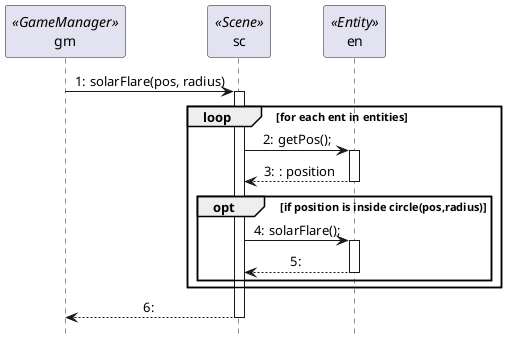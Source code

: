 @startuml
hide footbox
autonumber "0:"
skinparam sequenceMessageAlign center

participant gm as gm <<GameManager>>

participant sc as Scene <<Scene>>

participant Entity as "en" <<Entity>>

gm -> Scene ++ : solarFlare(pos, radius)

loop for each ent in entities

    Scene -> Entity ++ : getPos();
    return : position

    opt if position is inside circle(pos,radius)
        Scene -> Entity ++ : solarFlare();
        return
    end

end

return

@enduml